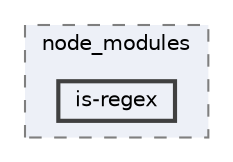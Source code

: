 digraph "pkiclassroomrescheduler/src/main/frontend/node_modules/is-regex"
{
 // LATEX_PDF_SIZE
  bgcolor="transparent";
  edge [fontname=Helvetica,fontsize=10,labelfontname=Helvetica,labelfontsize=10];
  node [fontname=Helvetica,fontsize=10,shape=box,height=0.2,width=0.4];
  compound=true
  subgraph clusterdir_72953eda66ccb3a2722c28e1c3e6c23b {
    graph [ bgcolor="#edf0f7", pencolor="grey50", label="node_modules", fontname=Helvetica,fontsize=10 style="filled,dashed", URL="dir_72953eda66ccb3a2722c28e1c3e6c23b.html",tooltip=""]
  dir_5f329fecb68ac5b9b9124488bac17a58 [label="is-regex", fillcolor="#edf0f7", color="grey25", style="filled,bold", URL="dir_5f329fecb68ac5b9b9124488bac17a58.html",tooltip=""];
  }
}
